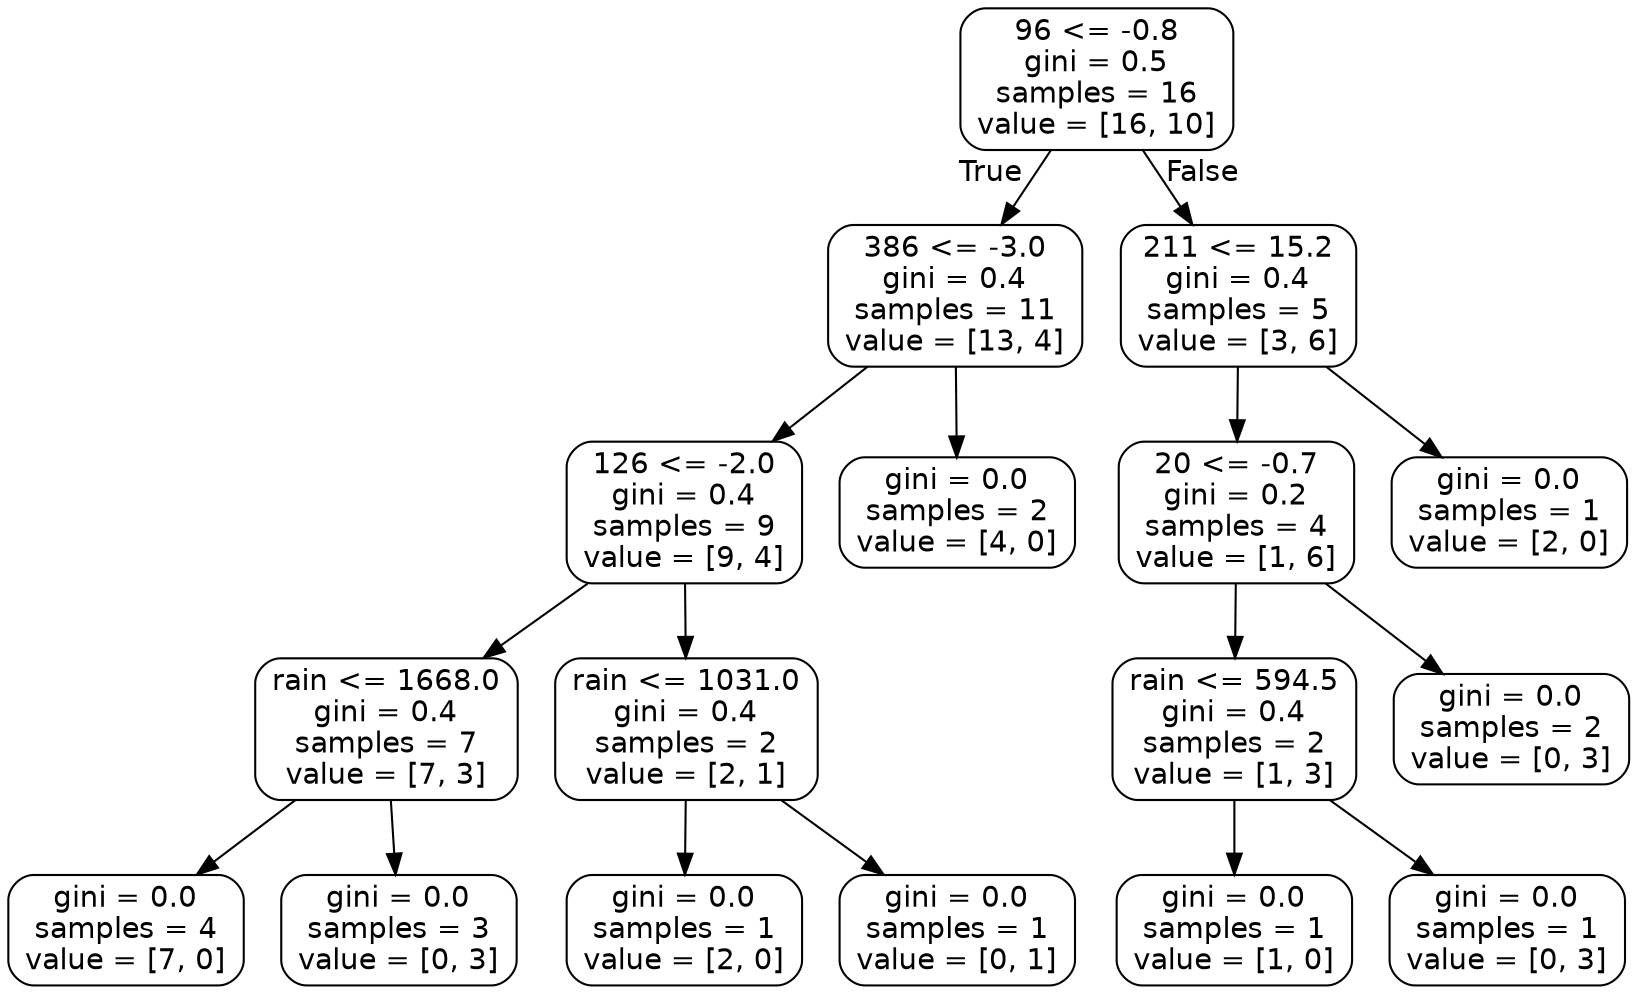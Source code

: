 digraph Tree {
node [shape=box, style="rounded", color="black", fontname=helvetica] ;
edge [fontname=helvetica] ;
0 [label="96 <= -0.8\ngini = 0.5\nsamples = 16\nvalue = [16, 10]"] ;
1 [label="386 <= -3.0\ngini = 0.4\nsamples = 11\nvalue = [13, 4]"] ;
0 -> 1 [labeldistance=2.5, labelangle=45, headlabel="True"] ;
2 [label="126 <= -2.0\ngini = 0.4\nsamples = 9\nvalue = [9, 4]"] ;
1 -> 2 ;
3 [label="rain <= 1668.0\ngini = 0.4\nsamples = 7\nvalue = [7, 3]"] ;
2 -> 3 ;
4 [label="gini = 0.0\nsamples = 4\nvalue = [7, 0]"] ;
3 -> 4 ;
5 [label="gini = 0.0\nsamples = 3\nvalue = [0, 3]"] ;
3 -> 5 ;
6 [label="rain <= 1031.0\ngini = 0.4\nsamples = 2\nvalue = [2, 1]"] ;
2 -> 6 ;
7 [label="gini = 0.0\nsamples = 1\nvalue = [2, 0]"] ;
6 -> 7 ;
8 [label="gini = 0.0\nsamples = 1\nvalue = [0, 1]"] ;
6 -> 8 ;
9 [label="gini = 0.0\nsamples = 2\nvalue = [4, 0]"] ;
1 -> 9 ;
10 [label="211 <= 15.2\ngini = 0.4\nsamples = 5\nvalue = [3, 6]"] ;
0 -> 10 [labeldistance=2.5, labelangle=-45, headlabel="False"] ;
11 [label="20 <= -0.7\ngini = 0.2\nsamples = 4\nvalue = [1, 6]"] ;
10 -> 11 ;
12 [label="rain <= 594.5\ngini = 0.4\nsamples = 2\nvalue = [1, 3]"] ;
11 -> 12 ;
13 [label="gini = 0.0\nsamples = 1\nvalue = [1, 0]"] ;
12 -> 13 ;
14 [label="gini = 0.0\nsamples = 1\nvalue = [0, 3]"] ;
12 -> 14 ;
15 [label="gini = 0.0\nsamples = 2\nvalue = [0, 3]"] ;
11 -> 15 ;
16 [label="gini = 0.0\nsamples = 1\nvalue = [2, 0]"] ;
10 -> 16 ;
}